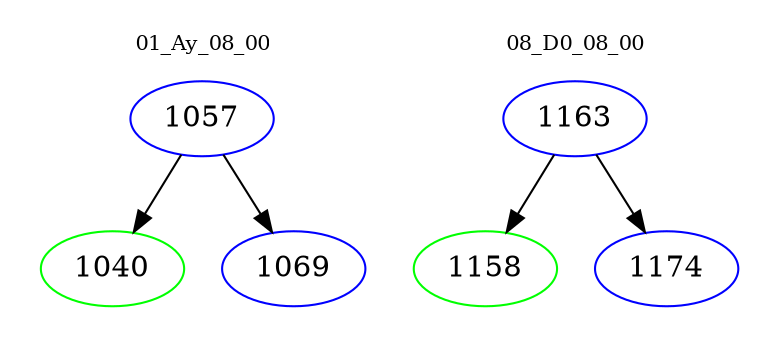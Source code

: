 digraph{
subgraph cluster_0 {
color = white
label = "01_Ay_08_00";
fontsize=10;
T0_1057 [label="1057", color="blue"]
T0_1057 -> T0_1040 [color="black"]
T0_1040 [label="1040", color="green"]
T0_1057 -> T0_1069 [color="black"]
T0_1069 [label="1069", color="blue"]
}
subgraph cluster_1 {
color = white
label = "08_D0_08_00";
fontsize=10;
T1_1163 [label="1163", color="blue"]
T1_1163 -> T1_1158 [color="black"]
T1_1158 [label="1158", color="green"]
T1_1163 -> T1_1174 [color="black"]
T1_1174 [label="1174", color="blue"]
}
}
